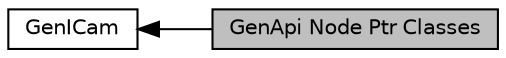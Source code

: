 digraph "GenApi Node Ptr Classes"
{
  edge [fontname="Helvetica",fontsize="10",labelfontname="Helvetica",labelfontsize="10"];
  node [fontname="Helvetica",fontsize="10",shape=record];
  rankdir=LR;
  Node1 [label="GenICam",height=0.2,width=0.4,color="black", fillcolor="white", style="filled",URL="$group___gen_i_cam___modules.html"];
  Node0 [label="GenApi Node Ptr Classes",height=0.2,width=0.4,color="black", fillcolor="grey75", style="filled", fontcolor="black"];
  Node1->Node0 [shape=plaintext, dir="back", style="solid"];
}
